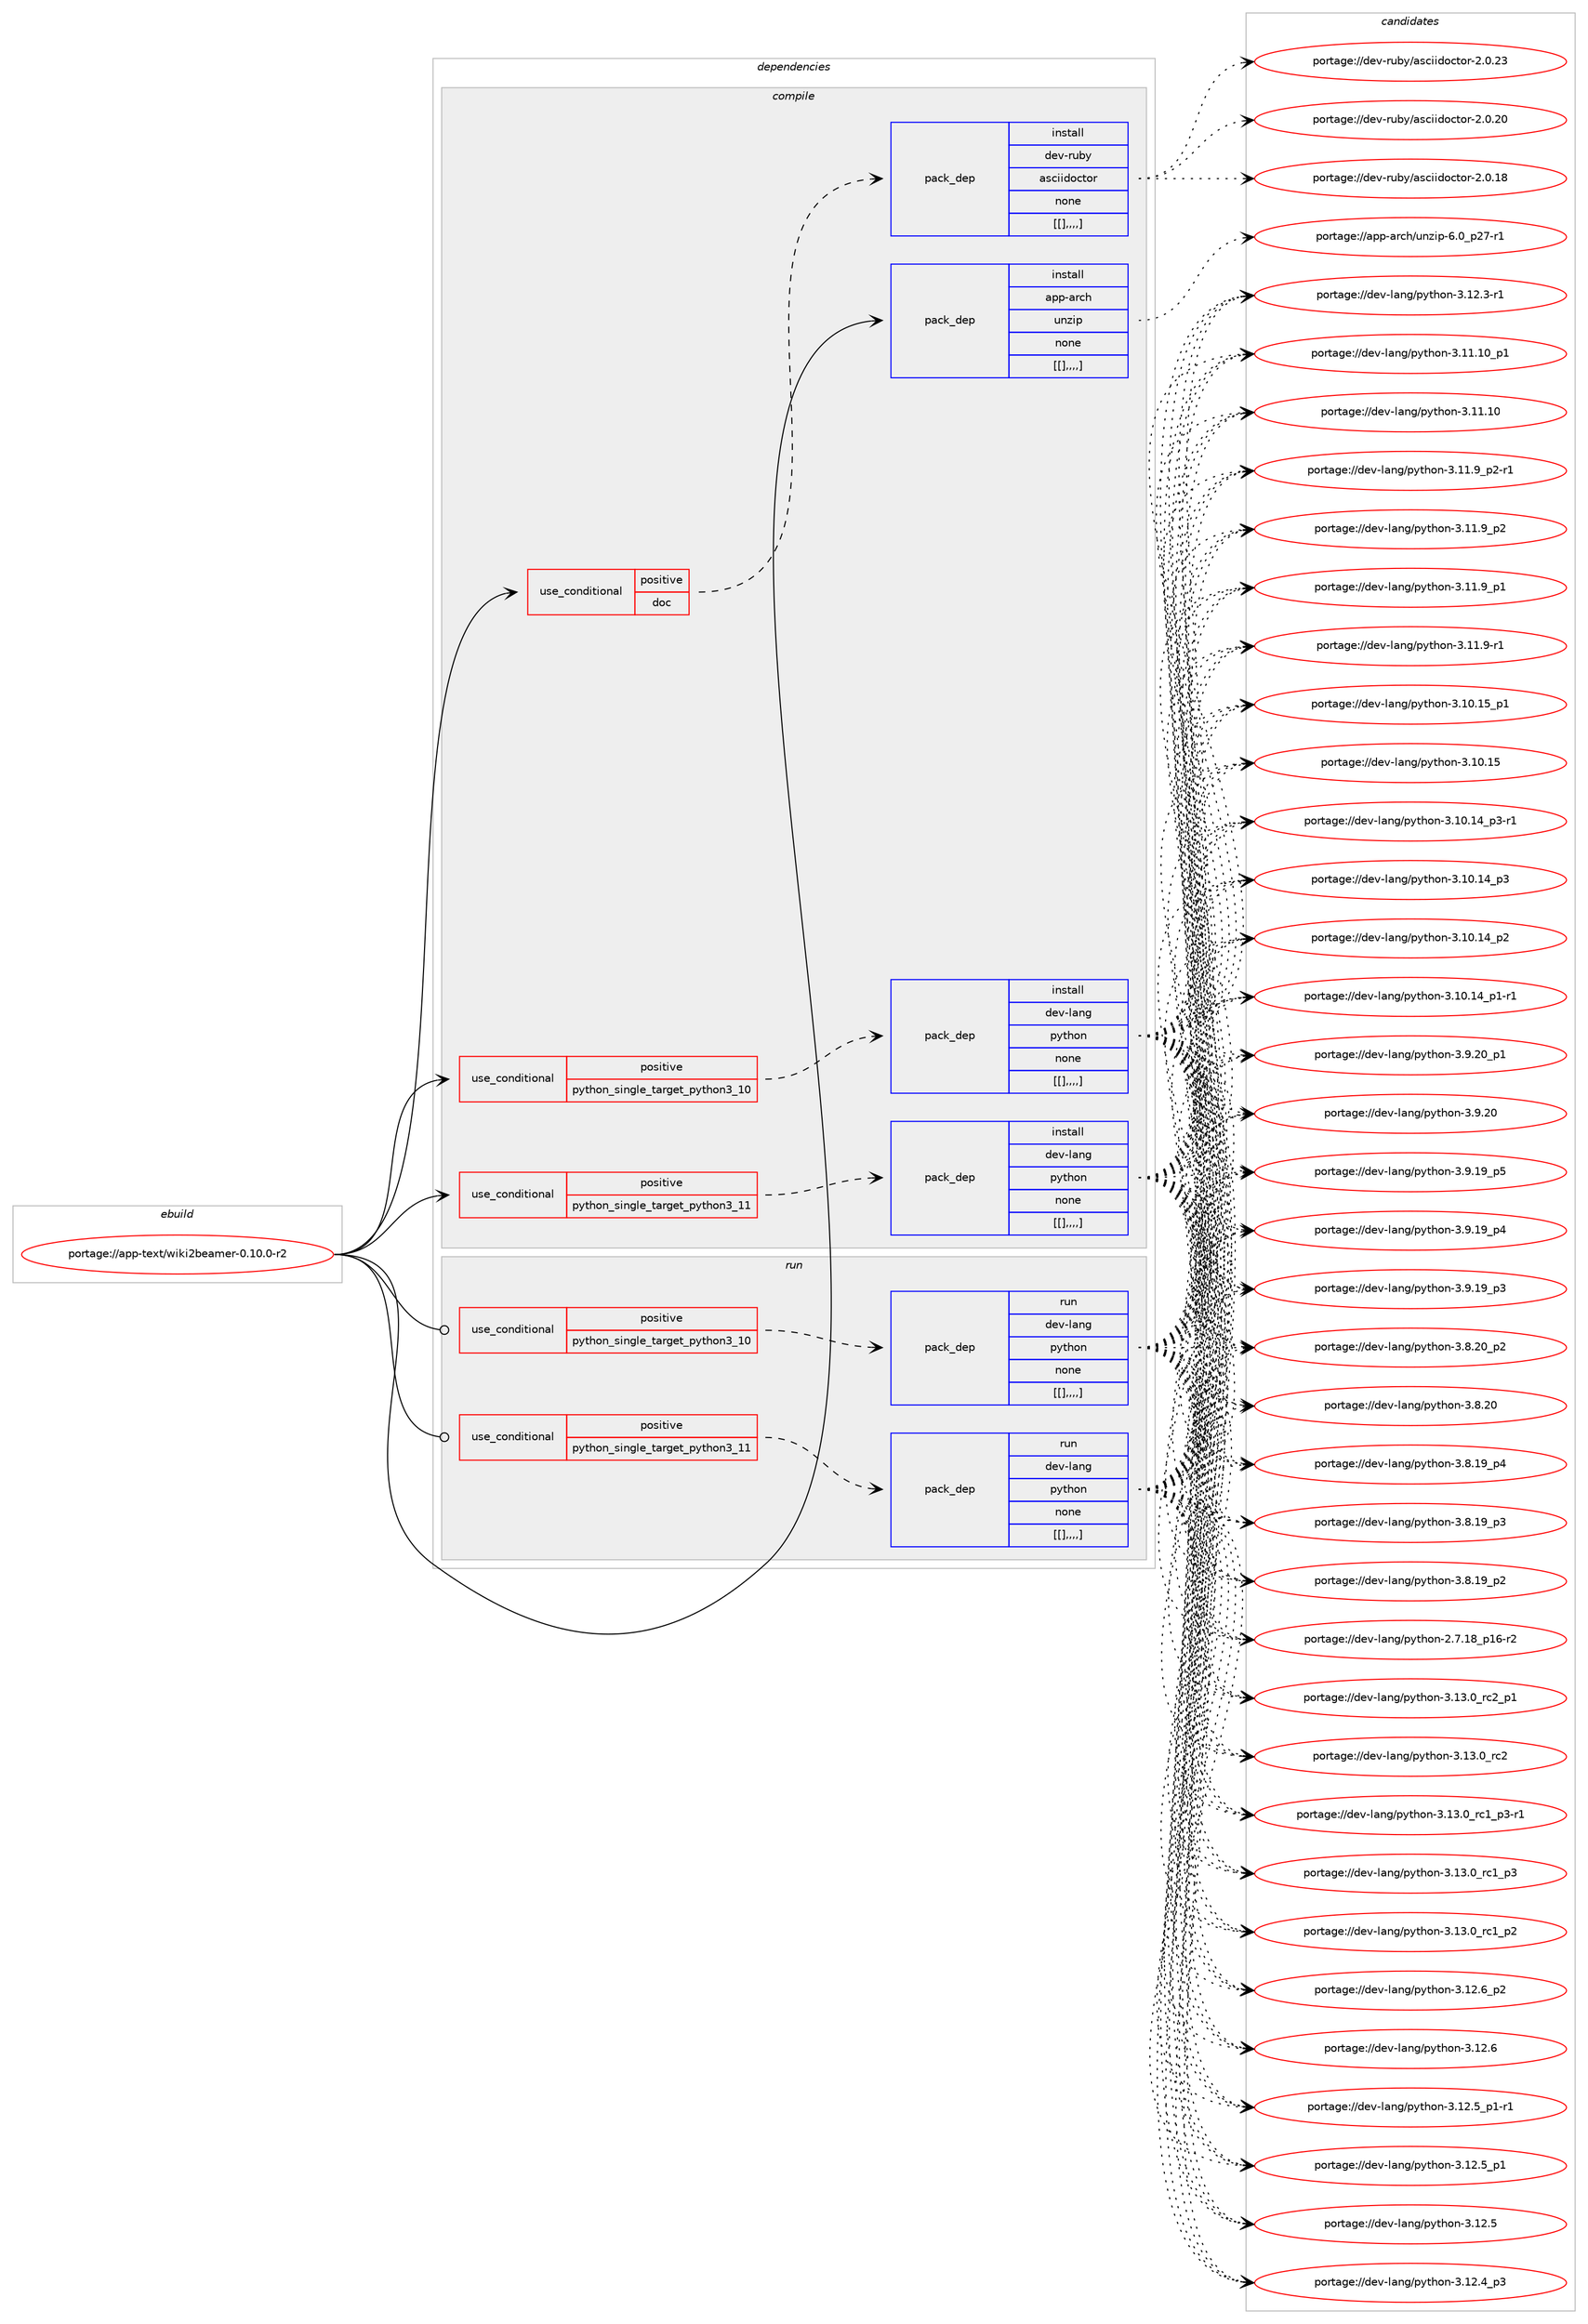 digraph prolog {

# *************
# Graph options
# *************

newrank=true;
concentrate=true;
compound=true;
graph [rankdir=LR,fontname=Helvetica,fontsize=10,ranksep=1.5];#, ranksep=2.5, nodesep=0.2];
edge  [arrowhead=vee];
node  [fontname=Helvetica,fontsize=10];

# **********
# The ebuild
# **********

subgraph cluster_leftcol {
color=gray;
label=<<i>ebuild</i>>;
id [label="portage://app-text/wiki2beamer-0.10.0-r2", color=red, width=4, href="../app-text/wiki2beamer-0.10.0-r2.svg"];
}

# ****************
# The dependencies
# ****************

subgraph cluster_midcol {
color=gray;
label=<<i>dependencies</i>>;
subgraph cluster_compile {
fillcolor="#eeeeee";
style=filled;
label=<<i>compile</i>>;
subgraph cond16424 {
dependency59726 [label=<<TABLE BORDER="0" CELLBORDER="1" CELLSPACING="0" CELLPADDING="4"><TR><TD ROWSPAN="3" CELLPADDING="10">use_conditional</TD></TR><TR><TD>positive</TD></TR><TR><TD>doc</TD></TR></TABLE>>, shape=none, color=red];
subgraph pack42797 {
dependency59727 [label=<<TABLE BORDER="0" CELLBORDER="1" CELLSPACING="0" CELLPADDING="4" WIDTH="220"><TR><TD ROWSPAN="6" CELLPADDING="30">pack_dep</TD></TR><TR><TD WIDTH="110">install</TD></TR><TR><TD>dev-ruby</TD></TR><TR><TD>asciidoctor</TD></TR><TR><TD>none</TD></TR><TR><TD>[[],,,,]</TD></TR></TABLE>>, shape=none, color=blue];
}
dependency59726:e -> dependency59727:w [weight=20,style="dashed",arrowhead="vee"];
}
id:e -> dependency59726:w [weight=20,style="solid",arrowhead="vee"];
subgraph cond16425 {
dependency59728 [label=<<TABLE BORDER="0" CELLBORDER="1" CELLSPACING="0" CELLPADDING="4"><TR><TD ROWSPAN="3" CELLPADDING="10">use_conditional</TD></TR><TR><TD>positive</TD></TR><TR><TD>python_single_target_python3_10</TD></TR></TABLE>>, shape=none, color=red];
subgraph pack42798 {
dependency59729 [label=<<TABLE BORDER="0" CELLBORDER="1" CELLSPACING="0" CELLPADDING="4" WIDTH="220"><TR><TD ROWSPAN="6" CELLPADDING="30">pack_dep</TD></TR><TR><TD WIDTH="110">install</TD></TR><TR><TD>dev-lang</TD></TR><TR><TD>python</TD></TR><TR><TD>none</TD></TR><TR><TD>[[],,,,]</TD></TR></TABLE>>, shape=none, color=blue];
}
dependency59728:e -> dependency59729:w [weight=20,style="dashed",arrowhead="vee"];
}
id:e -> dependency59728:w [weight=20,style="solid",arrowhead="vee"];
subgraph cond16426 {
dependency59730 [label=<<TABLE BORDER="0" CELLBORDER="1" CELLSPACING="0" CELLPADDING="4"><TR><TD ROWSPAN="3" CELLPADDING="10">use_conditional</TD></TR><TR><TD>positive</TD></TR><TR><TD>python_single_target_python3_11</TD></TR></TABLE>>, shape=none, color=red];
subgraph pack42799 {
dependency59731 [label=<<TABLE BORDER="0" CELLBORDER="1" CELLSPACING="0" CELLPADDING="4" WIDTH="220"><TR><TD ROWSPAN="6" CELLPADDING="30">pack_dep</TD></TR><TR><TD WIDTH="110">install</TD></TR><TR><TD>dev-lang</TD></TR><TR><TD>python</TD></TR><TR><TD>none</TD></TR><TR><TD>[[],,,,]</TD></TR></TABLE>>, shape=none, color=blue];
}
dependency59730:e -> dependency59731:w [weight=20,style="dashed",arrowhead="vee"];
}
id:e -> dependency59730:w [weight=20,style="solid",arrowhead="vee"];
subgraph pack42800 {
dependency59732 [label=<<TABLE BORDER="0" CELLBORDER="1" CELLSPACING="0" CELLPADDING="4" WIDTH="220"><TR><TD ROWSPAN="6" CELLPADDING="30">pack_dep</TD></TR><TR><TD WIDTH="110">install</TD></TR><TR><TD>app-arch</TD></TR><TR><TD>unzip</TD></TR><TR><TD>none</TD></TR><TR><TD>[[],,,,]</TD></TR></TABLE>>, shape=none, color=blue];
}
id:e -> dependency59732:w [weight=20,style="solid",arrowhead="vee"];
}
subgraph cluster_compileandrun {
fillcolor="#eeeeee";
style=filled;
label=<<i>compile and run</i>>;
}
subgraph cluster_run {
fillcolor="#eeeeee";
style=filled;
label=<<i>run</i>>;
subgraph cond16427 {
dependency59733 [label=<<TABLE BORDER="0" CELLBORDER="1" CELLSPACING="0" CELLPADDING="4"><TR><TD ROWSPAN="3" CELLPADDING="10">use_conditional</TD></TR><TR><TD>positive</TD></TR><TR><TD>python_single_target_python3_10</TD></TR></TABLE>>, shape=none, color=red];
subgraph pack42801 {
dependency59734 [label=<<TABLE BORDER="0" CELLBORDER="1" CELLSPACING="0" CELLPADDING="4" WIDTH="220"><TR><TD ROWSPAN="6" CELLPADDING="30">pack_dep</TD></TR><TR><TD WIDTH="110">run</TD></TR><TR><TD>dev-lang</TD></TR><TR><TD>python</TD></TR><TR><TD>none</TD></TR><TR><TD>[[],,,,]</TD></TR></TABLE>>, shape=none, color=blue];
}
dependency59733:e -> dependency59734:w [weight=20,style="dashed",arrowhead="vee"];
}
id:e -> dependency59733:w [weight=20,style="solid",arrowhead="odot"];
subgraph cond16428 {
dependency59735 [label=<<TABLE BORDER="0" CELLBORDER="1" CELLSPACING="0" CELLPADDING="4"><TR><TD ROWSPAN="3" CELLPADDING="10">use_conditional</TD></TR><TR><TD>positive</TD></TR><TR><TD>python_single_target_python3_11</TD></TR></TABLE>>, shape=none, color=red];
subgraph pack42802 {
dependency59736 [label=<<TABLE BORDER="0" CELLBORDER="1" CELLSPACING="0" CELLPADDING="4" WIDTH="220"><TR><TD ROWSPAN="6" CELLPADDING="30">pack_dep</TD></TR><TR><TD WIDTH="110">run</TD></TR><TR><TD>dev-lang</TD></TR><TR><TD>python</TD></TR><TR><TD>none</TD></TR><TR><TD>[[],,,,]</TD></TR></TABLE>>, shape=none, color=blue];
}
dependency59735:e -> dependency59736:w [weight=20,style="dashed",arrowhead="vee"];
}
id:e -> dependency59735:w [weight=20,style="solid",arrowhead="odot"];
}
}

# **************
# The candidates
# **************

subgraph cluster_choices {
rank=same;
color=gray;
label=<<i>candidates</i>>;

subgraph choice42797 {
color=black;
nodesep=1;
choice10010111845114117981214797115991051051001119911611111445504648465051 [label="portage://dev-ruby/asciidoctor-2.0.23", color=red, width=4,href="../dev-ruby/asciidoctor-2.0.23.svg"];
choice10010111845114117981214797115991051051001119911611111445504648465048 [label="portage://dev-ruby/asciidoctor-2.0.20", color=red, width=4,href="../dev-ruby/asciidoctor-2.0.20.svg"];
choice10010111845114117981214797115991051051001119911611111445504648464956 [label="portage://dev-ruby/asciidoctor-2.0.18", color=red, width=4,href="../dev-ruby/asciidoctor-2.0.18.svg"];
dependency59727:e -> choice10010111845114117981214797115991051051001119911611111445504648465051:w [style=dotted,weight="100"];
dependency59727:e -> choice10010111845114117981214797115991051051001119911611111445504648465048:w [style=dotted,weight="100"];
dependency59727:e -> choice10010111845114117981214797115991051051001119911611111445504648464956:w [style=dotted,weight="100"];
}
subgraph choice42798 {
color=black;
nodesep=1;
choice100101118451089711010347112121116104111110455146495146489511499509511249 [label="portage://dev-lang/python-3.13.0_rc2_p1", color=red, width=4,href="../dev-lang/python-3.13.0_rc2_p1.svg"];
choice10010111845108971101034711212111610411111045514649514648951149950 [label="portage://dev-lang/python-3.13.0_rc2", color=red, width=4,href="../dev-lang/python-3.13.0_rc2.svg"];
choice1001011184510897110103471121211161041111104551464951464895114994995112514511449 [label="portage://dev-lang/python-3.13.0_rc1_p3-r1", color=red, width=4,href="../dev-lang/python-3.13.0_rc1_p3-r1.svg"];
choice100101118451089711010347112121116104111110455146495146489511499499511251 [label="portage://dev-lang/python-3.13.0_rc1_p3", color=red, width=4,href="../dev-lang/python-3.13.0_rc1_p3.svg"];
choice100101118451089711010347112121116104111110455146495146489511499499511250 [label="portage://dev-lang/python-3.13.0_rc1_p2", color=red, width=4,href="../dev-lang/python-3.13.0_rc1_p2.svg"];
choice100101118451089711010347112121116104111110455146495046549511250 [label="portage://dev-lang/python-3.12.6_p2", color=red, width=4,href="../dev-lang/python-3.12.6_p2.svg"];
choice10010111845108971101034711212111610411111045514649504654 [label="portage://dev-lang/python-3.12.6", color=red, width=4,href="../dev-lang/python-3.12.6.svg"];
choice1001011184510897110103471121211161041111104551464950465395112494511449 [label="portage://dev-lang/python-3.12.5_p1-r1", color=red, width=4,href="../dev-lang/python-3.12.5_p1-r1.svg"];
choice100101118451089711010347112121116104111110455146495046539511249 [label="portage://dev-lang/python-3.12.5_p1", color=red, width=4,href="../dev-lang/python-3.12.5_p1.svg"];
choice10010111845108971101034711212111610411111045514649504653 [label="portage://dev-lang/python-3.12.5", color=red, width=4,href="../dev-lang/python-3.12.5.svg"];
choice100101118451089711010347112121116104111110455146495046529511251 [label="portage://dev-lang/python-3.12.4_p3", color=red, width=4,href="../dev-lang/python-3.12.4_p3.svg"];
choice100101118451089711010347112121116104111110455146495046514511449 [label="portage://dev-lang/python-3.12.3-r1", color=red, width=4,href="../dev-lang/python-3.12.3-r1.svg"];
choice10010111845108971101034711212111610411111045514649494649489511249 [label="portage://dev-lang/python-3.11.10_p1", color=red, width=4,href="../dev-lang/python-3.11.10_p1.svg"];
choice1001011184510897110103471121211161041111104551464949464948 [label="portage://dev-lang/python-3.11.10", color=red, width=4,href="../dev-lang/python-3.11.10.svg"];
choice1001011184510897110103471121211161041111104551464949465795112504511449 [label="portage://dev-lang/python-3.11.9_p2-r1", color=red, width=4,href="../dev-lang/python-3.11.9_p2-r1.svg"];
choice100101118451089711010347112121116104111110455146494946579511250 [label="portage://dev-lang/python-3.11.9_p2", color=red, width=4,href="../dev-lang/python-3.11.9_p2.svg"];
choice100101118451089711010347112121116104111110455146494946579511249 [label="portage://dev-lang/python-3.11.9_p1", color=red, width=4,href="../dev-lang/python-3.11.9_p1.svg"];
choice100101118451089711010347112121116104111110455146494946574511449 [label="portage://dev-lang/python-3.11.9-r1", color=red, width=4,href="../dev-lang/python-3.11.9-r1.svg"];
choice10010111845108971101034711212111610411111045514649484649539511249 [label="portage://dev-lang/python-3.10.15_p1", color=red, width=4,href="../dev-lang/python-3.10.15_p1.svg"];
choice1001011184510897110103471121211161041111104551464948464953 [label="portage://dev-lang/python-3.10.15", color=red, width=4,href="../dev-lang/python-3.10.15.svg"];
choice100101118451089711010347112121116104111110455146494846495295112514511449 [label="portage://dev-lang/python-3.10.14_p3-r1", color=red, width=4,href="../dev-lang/python-3.10.14_p3-r1.svg"];
choice10010111845108971101034711212111610411111045514649484649529511251 [label="portage://dev-lang/python-3.10.14_p3", color=red, width=4,href="../dev-lang/python-3.10.14_p3.svg"];
choice10010111845108971101034711212111610411111045514649484649529511250 [label="portage://dev-lang/python-3.10.14_p2", color=red, width=4,href="../dev-lang/python-3.10.14_p2.svg"];
choice100101118451089711010347112121116104111110455146494846495295112494511449 [label="portage://dev-lang/python-3.10.14_p1-r1", color=red, width=4,href="../dev-lang/python-3.10.14_p1-r1.svg"];
choice100101118451089711010347112121116104111110455146574650489511249 [label="portage://dev-lang/python-3.9.20_p1", color=red, width=4,href="../dev-lang/python-3.9.20_p1.svg"];
choice10010111845108971101034711212111610411111045514657465048 [label="portage://dev-lang/python-3.9.20", color=red, width=4,href="../dev-lang/python-3.9.20.svg"];
choice100101118451089711010347112121116104111110455146574649579511253 [label="portage://dev-lang/python-3.9.19_p5", color=red, width=4,href="../dev-lang/python-3.9.19_p5.svg"];
choice100101118451089711010347112121116104111110455146574649579511252 [label="portage://dev-lang/python-3.9.19_p4", color=red, width=4,href="../dev-lang/python-3.9.19_p4.svg"];
choice100101118451089711010347112121116104111110455146574649579511251 [label="portage://dev-lang/python-3.9.19_p3", color=red, width=4,href="../dev-lang/python-3.9.19_p3.svg"];
choice100101118451089711010347112121116104111110455146564650489511250 [label="portage://dev-lang/python-3.8.20_p2", color=red, width=4,href="../dev-lang/python-3.8.20_p2.svg"];
choice10010111845108971101034711212111610411111045514656465048 [label="portage://dev-lang/python-3.8.20", color=red, width=4,href="../dev-lang/python-3.8.20.svg"];
choice100101118451089711010347112121116104111110455146564649579511252 [label="portage://dev-lang/python-3.8.19_p4", color=red, width=4,href="../dev-lang/python-3.8.19_p4.svg"];
choice100101118451089711010347112121116104111110455146564649579511251 [label="portage://dev-lang/python-3.8.19_p3", color=red, width=4,href="../dev-lang/python-3.8.19_p3.svg"];
choice100101118451089711010347112121116104111110455146564649579511250 [label="portage://dev-lang/python-3.8.19_p2", color=red, width=4,href="../dev-lang/python-3.8.19_p2.svg"];
choice100101118451089711010347112121116104111110455046554649569511249544511450 [label="portage://dev-lang/python-2.7.18_p16-r2", color=red, width=4,href="../dev-lang/python-2.7.18_p16-r2.svg"];
dependency59729:e -> choice100101118451089711010347112121116104111110455146495146489511499509511249:w [style=dotted,weight="100"];
dependency59729:e -> choice10010111845108971101034711212111610411111045514649514648951149950:w [style=dotted,weight="100"];
dependency59729:e -> choice1001011184510897110103471121211161041111104551464951464895114994995112514511449:w [style=dotted,weight="100"];
dependency59729:e -> choice100101118451089711010347112121116104111110455146495146489511499499511251:w [style=dotted,weight="100"];
dependency59729:e -> choice100101118451089711010347112121116104111110455146495146489511499499511250:w [style=dotted,weight="100"];
dependency59729:e -> choice100101118451089711010347112121116104111110455146495046549511250:w [style=dotted,weight="100"];
dependency59729:e -> choice10010111845108971101034711212111610411111045514649504654:w [style=dotted,weight="100"];
dependency59729:e -> choice1001011184510897110103471121211161041111104551464950465395112494511449:w [style=dotted,weight="100"];
dependency59729:e -> choice100101118451089711010347112121116104111110455146495046539511249:w [style=dotted,weight="100"];
dependency59729:e -> choice10010111845108971101034711212111610411111045514649504653:w [style=dotted,weight="100"];
dependency59729:e -> choice100101118451089711010347112121116104111110455146495046529511251:w [style=dotted,weight="100"];
dependency59729:e -> choice100101118451089711010347112121116104111110455146495046514511449:w [style=dotted,weight="100"];
dependency59729:e -> choice10010111845108971101034711212111610411111045514649494649489511249:w [style=dotted,weight="100"];
dependency59729:e -> choice1001011184510897110103471121211161041111104551464949464948:w [style=dotted,weight="100"];
dependency59729:e -> choice1001011184510897110103471121211161041111104551464949465795112504511449:w [style=dotted,weight="100"];
dependency59729:e -> choice100101118451089711010347112121116104111110455146494946579511250:w [style=dotted,weight="100"];
dependency59729:e -> choice100101118451089711010347112121116104111110455146494946579511249:w [style=dotted,weight="100"];
dependency59729:e -> choice100101118451089711010347112121116104111110455146494946574511449:w [style=dotted,weight="100"];
dependency59729:e -> choice10010111845108971101034711212111610411111045514649484649539511249:w [style=dotted,weight="100"];
dependency59729:e -> choice1001011184510897110103471121211161041111104551464948464953:w [style=dotted,weight="100"];
dependency59729:e -> choice100101118451089711010347112121116104111110455146494846495295112514511449:w [style=dotted,weight="100"];
dependency59729:e -> choice10010111845108971101034711212111610411111045514649484649529511251:w [style=dotted,weight="100"];
dependency59729:e -> choice10010111845108971101034711212111610411111045514649484649529511250:w [style=dotted,weight="100"];
dependency59729:e -> choice100101118451089711010347112121116104111110455146494846495295112494511449:w [style=dotted,weight="100"];
dependency59729:e -> choice100101118451089711010347112121116104111110455146574650489511249:w [style=dotted,weight="100"];
dependency59729:e -> choice10010111845108971101034711212111610411111045514657465048:w [style=dotted,weight="100"];
dependency59729:e -> choice100101118451089711010347112121116104111110455146574649579511253:w [style=dotted,weight="100"];
dependency59729:e -> choice100101118451089711010347112121116104111110455146574649579511252:w [style=dotted,weight="100"];
dependency59729:e -> choice100101118451089711010347112121116104111110455146574649579511251:w [style=dotted,weight="100"];
dependency59729:e -> choice100101118451089711010347112121116104111110455146564650489511250:w [style=dotted,weight="100"];
dependency59729:e -> choice10010111845108971101034711212111610411111045514656465048:w [style=dotted,weight="100"];
dependency59729:e -> choice100101118451089711010347112121116104111110455146564649579511252:w [style=dotted,weight="100"];
dependency59729:e -> choice100101118451089711010347112121116104111110455146564649579511251:w [style=dotted,weight="100"];
dependency59729:e -> choice100101118451089711010347112121116104111110455146564649579511250:w [style=dotted,weight="100"];
dependency59729:e -> choice100101118451089711010347112121116104111110455046554649569511249544511450:w [style=dotted,weight="100"];
}
subgraph choice42799 {
color=black;
nodesep=1;
choice100101118451089711010347112121116104111110455146495146489511499509511249 [label="portage://dev-lang/python-3.13.0_rc2_p1", color=red, width=4,href="../dev-lang/python-3.13.0_rc2_p1.svg"];
choice10010111845108971101034711212111610411111045514649514648951149950 [label="portage://dev-lang/python-3.13.0_rc2", color=red, width=4,href="../dev-lang/python-3.13.0_rc2.svg"];
choice1001011184510897110103471121211161041111104551464951464895114994995112514511449 [label="portage://dev-lang/python-3.13.0_rc1_p3-r1", color=red, width=4,href="../dev-lang/python-3.13.0_rc1_p3-r1.svg"];
choice100101118451089711010347112121116104111110455146495146489511499499511251 [label="portage://dev-lang/python-3.13.0_rc1_p3", color=red, width=4,href="../dev-lang/python-3.13.0_rc1_p3.svg"];
choice100101118451089711010347112121116104111110455146495146489511499499511250 [label="portage://dev-lang/python-3.13.0_rc1_p2", color=red, width=4,href="../dev-lang/python-3.13.0_rc1_p2.svg"];
choice100101118451089711010347112121116104111110455146495046549511250 [label="portage://dev-lang/python-3.12.6_p2", color=red, width=4,href="../dev-lang/python-3.12.6_p2.svg"];
choice10010111845108971101034711212111610411111045514649504654 [label="portage://dev-lang/python-3.12.6", color=red, width=4,href="../dev-lang/python-3.12.6.svg"];
choice1001011184510897110103471121211161041111104551464950465395112494511449 [label="portage://dev-lang/python-3.12.5_p1-r1", color=red, width=4,href="../dev-lang/python-3.12.5_p1-r1.svg"];
choice100101118451089711010347112121116104111110455146495046539511249 [label="portage://dev-lang/python-3.12.5_p1", color=red, width=4,href="../dev-lang/python-3.12.5_p1.svg"];
choice10010111845108971101034711212111610411111045514649504653 [label="portage://dev-lang/python-3.12.5", color=red, width=4,href="../dev-lang/python-3.12.5.svg"];
choice100101118451089711010347112121116104111110455146495046529511251 [label="portage://dev-lang/python-3.12.4_p3", color=red, width=4,href="../dev-lang/python-3.12.4_p3.svg"];
choice100101118451089711010347112121116104111110455146495046514511449 [label="portage://dev-lang/python-3.12.3-r1", color=red, width=4,href="../dev-lang/python-3.12.3-r1.svg"];
choice10010111845108971101034711212111610411111045514649494649489511249 [label="portage://dev-lang/python-3.11.10_p1", color=red, width=4,href="../dev-lang/python-3.11.10_p1.svg"];
choice1001011184510897110103471121211161041111104551464949464948 [label="portage://dev-lang/python-3.11.10", color=red, width=4,href="../dev-lang/python-3.11.10.svg"];
choice1001011184510897110103471121211161041111104551464949465795112504511449 [label="portage://dev-lang/python-3.11.9_p2-r1", color=red, width=4,href="../dev-lang/python-3.11.9_p2-r1.svg"];
choice100101118451089711010347112121116104111110455146494946579511250 [label="portage://dev-lang/python-3.11.9_p2", color=red, width=4,href="../dev-lang/python-3.11.9_p2.svg"];
choice100101118451089711010347112121116104111110455146494946579511249 [label="portage://dev-lang/python-3.11.9_p1", color=red, width=4,href="../dev-lang/python-3.11.9_p1.svg"];
choice100101118451089711010347112121116104111110455146494946574511449 [label="portage://dev-lang/python-3.11.9-r1", color=red, width=4,href="../dev-lang/python-3.11.9-r1.svg"];
choice10010111845108971101034711212111610411111045514649484649539511249 [label="portage://dev-lang/python-3.10.15_p1", color=red, width=4,href="../dev-lang/python-3.10.15_p1.svg"];
choice1001011184510897110103471121211161041111104551464948464953 [label="portage://dev-lang/python-3.10.15", color=red, width=4,href="../dev-lang/python-3.10.15.svg"];
choice100101118451089711010347112121116104111110455146494846495295112514511449 [label="portage://dev-lang/python-3.10.14_p3-r1", color=red, width=4,href="../dev-lang/python-3.10.14_p3-r1.svg"];
choice10010111845108971101034711212111610411111045514649484649529511251 [label="portage://dev-lang/python-3.10.14_p3", color=red, width=4,href="../dev-lang/python-3.10.14_p3.svg"];
choice10010111845108971101034711212111610411111045514649484649529511250 [label="portage://dev-lang/python-3.10.14_p2", color=red, width=4,href="../dev-lang/python-3.10.14_p2.svg"];
choice100101118451089711010347112121116104111110455146494846495295112494511449 [label="portage://dev-lang/python-3.10.14_p1-r1", color=red, width=4,href="../dev-lang/python-3.10.14_p1-r1.svg"];
choice100101118451089711010347112121116104111110455146574650489511249 [label="portage://dev-lang/python-3.9.20_p1", color=red, width=4,href="../dev-lang/python-3.9.20_p1.svg"];
choice10010111845108971101034711212111610411111045514657465048 [label="portage://dev-lang/python-3.9.20", color=red, width=4,href="../dev-lang/python-3.9.20.svg"];
choice100101118451089711010347112121116104111110455146574649579511253 [label="portage://dev-lang/python-3.9.19_p5", color=red, width=4,href="../dev-lang/python-3.9.19_p5.svg"];
choice100101118451089711010347112121116104111110455146574649579511252 [label="portage://dev-lang/python-3.9.19_p4", color=red, width=4,href="../dev-lang/python-3.9.19_p4.svg"];
choice100101118451089711010347112121116104111110455146574649579511251 [label="portage://dev-lang/python-3.9.19_p3", color=red, width=4,href="../dev-lang/python-3.9.19_p3.svg"];
choice100101118451089711010347112121116104111110455146564650489511250 [label="portage://dev-lang/python-3.8.20_p2", color=red, width=4,href="../dev-lang/python-3.8.20_p2.svg"];
choice10010111845108971101034711212111610411111045514656465048 [label="portage://dev-lang/python-3.8.20", color=red, width=4,href="../dev-lang/python-3.8.20.svg"];
choice100101118451089711010347112121116104111110455146564649579511252 [label="portage://dev-lang/python-3.8.19_p4", color=red, width=4,href="../dev-lang/python-3.8.19_p4.svg"];
choice100101118451089711010347112121116104111110455146564649579511251 [label="portage://dev-lang/python-3.8.19_p3", color=red, width=4,href="../dev-lang/python-3.8.19_p3.svg"];
choice100101118451089711010347112121116104111110455146564649579511250 [label="portage://dev-lang/python-3.8.19_p2", color=red, width=4,href="../dev-lang/python-3.8.19_p2.svg"];
choice100101118451089711010347112121116104111110455046554649569511249544511450 [label="portage://dev-lang/python-2.7.18_p16-r2", color=red, width=4,href="../dev-lang/python-2.7.18_p16-r2.svg"];
dependency59731:e -> choice100101118451089711010347112121116104111110455146495146489511499509511249:w [style=dotted,weight="100"];
dependency59731:e -> choice10010111845108971101034711212111610411111045514649514648951149950:w [style=dotted,weight="100"];
dependency59731:e -> choice1001011184510897110103471121211161041111104551464951464895114994995112514511449:w [style=dotted,weight="100"];
dependency59731:e -> choice100101118451089711010347112121116104111110455146495146489511499499511251:w [style=dotted,weight="100"];
dependency59731:e -> choice100101118451089711010347112121116104111110455146495146489511499499511250:w [style=dotted,weight="100"];
dependency59731:e -> choice100101118451089711010347112121116104111110455146495046549511250:w [style=dotted,weight="100"];
dependency59731:e -> choice10010111845108971101034711212111610411111045514649504654:w [style=dotted,weight="100"];
dependency59731:e -> choice1001011184510897110103471121211161041111104551464950465395112494511449:w [style=dotted,weight="100"];
dependency59731:e -> choice100101118451089711010347112121116104111110455146495046539511249:w [style=dotted,weight="100"];
dependency59731:e -> choice10010111845108971101034711212111610411111045514649504653:w [style=dotted,weight="100"];
dependency59731:e -> choice100101118451089711010347112121116104111110455146495046529511251:w [style=dotted,weight="100"];
dependency59731:e -> choice100101118451089711010347112121116104111110455146495046514511449:w [style=dotted,weight="100"];
dependency59731:e -> choice10010111845108971101034711212111610411111045514649494649489511249:w [style=dotted,weight="100"];
dependency59731:e -> choice1001011184510897110103471121211161041111104551464949464948:w [style=dotted,weight="100"];
dependency59731:e -> choice1001011184510897110103471121211161041111104551464949465795112504511449:w [style=dotted,weight="100"];
dependency59731:e -> choice100101118451089711010347112121116104111110455146494946579511250:w [style=dotted,weight="100"];
dependency59731:e -> choice100101118451089711010347112121116104111110455146494946579511249:w [style=dotted,weight="100"];
dependency59731:e -> choice100101118451089711010347112121116104111110455146494946574511449:w [style=dotted,weight="100"];
dependency59731:e -> choice10010111845108971101034711212111610411111045514649484649539511249:w [style=dotted,weight="100"];
dependency59731:e -> choice1001011184510897110103471121211161041111104551464948464953:w [style=dotted,weight="100"];
dependency59731:e -> choice100101118451089711010347112121116104111110455146494846495295112514511449:w [style=dotted,weight="100"];
dependency59731:e -> choice10010111845108971101034711212111610411111045514649484649529511251:w [style=dotted,weight="100"];
dependency59731:e -> choice10010111845108971101034711212111610411111045514649484649529511250:w [style=dotted,weight="100"];
dependency59731:e -> choice100101118451089711010347112121116104111110455146494846495295112494511449:w [style=dotted,weight="100"];
dependency59731:e -> choice100101118451089711010347112121116104111110455146574650489511249:w [style=dotted,weight="100"];
dependency59731:e -> choice10010111845108971101034711212111610411111045514657465048:w [style=dotted,weight="100"];
dependency59731:e -> choice100101118451089711010347112121116104111110455146574649579511253:w [style=dotted,weight="100"];
dependency59731:e -> choice100101118451089711010347112121116104111110455146574649579511252:w [style=dotted,weight="100"];
dependency59731:e -> choice100101118451089711010347112121116104111110455146574649579511251:w [style=dotted,weight="100"];
dependency59731:e -> choice100101118451089711010347112121116104111110455146564650489511250:w [style=dotted,weight="100"];
dependency59731:e -> choice10010111845108971101034711212111610411111045514656465048:w [style=dotted,weight="100"];
dependency59731:e -> choice100101118451089711010347112121116104111110455146564649579511252:w [style=dotted,weight="100"];
dependency59731:e -> choice100101118451089711010347112121116104111110455146564649579511251:w [style=dotted,weight="100"];
dependency59731:e -> choice100101118451089711010347112121116104111110455146564649579511250:w [style=dotted,weight="100"];
dependency59731:e -> choice100101118451089711010347112121116104111110455046554649569511249544511450:w [style=dotted,weight="100"];
}
subgraph choice42800 {
color=black;
nodesep=1;
choice9711211245971149910447117110122105112455446489511250554511449 [label="portage://app-arch/unzip-6.0_p27-r1", color=red, width=4,href="../app-arch/unzip-6.0_p27-r1.svg"];
dependency59732:e -> choice9711211245971149910447117110122105112455446489511250554511449:w [style=dotted,weight="100"];
}
subgraph choice42801 {
color=black;
nodesep=1;
choice100101118451089711010347112121116104111110455146495146489511499509511249 [label="portage://dev-lang/python-3.13.0_rc2_p1", color=red, width=4,href="../dev-lang/python-3.13.0_rc2_p1.svg"];
choice10010111845108971101034711212111610411111045514649514648951149950 [label="portage://dev-lang/python-3.13.0_rc2", color=red, width=4,href="../dev-lang/python-3.13.0_rc2.svg"];
choice1001011184510897110103471121211161041111104551464951464895114994995112514511449 [label="portage://dev-lang/python-3.13.0_rc1_p3-r1", color=red, width=4,href="../dev-lang/python-3.13.0_rc1_p3-r1.svg"];
choice100101118451089711010347112121116104111110455146495146489511499499511251 [label="portage://dev-lang/python-3.13.0_rc1_p3", color=red, width=4,href="../dev-lang/python-3.13.0_rc1_p3.svg"];
choice100101118451089711010347112121116104111110455146495146489511499499511250 [label="portage://dev-lang/python-3.13.0_rc1_p2", color=red, width=4,href="../dev-lang/python-3.13.0_rc1_p2.svg"];
choice100101118451089711010347112121116104111110455146495046549511250 [label="portage://dev-lang/python-3.12.6_p2", color=red, width=4,href="../dev-lang/python-3.12.6_p2.svg"];
choice10010111845108971101034711212111610411111045514649504654 [label="portage://dev-lang/python-3.12.6", color=red, width=4,href="../dev-lang/python-3.12.6.svg"];
choice1001011184510897110103471121211161041111104551464950465395112494511449 [label="portage://dev-lang/python-3.12.5_p1-r1", color=red, width=4,href="../dev-lang/python-3.12.5_p1-r1.svg"];
choice100101118451089711010347112121116104111110455146495046539511249 [label="portage://dev-lang/python-3.12.5_p1", color=red, width=4,href="../dev-lang/python-3.12.5_p1.svg"];
choice10010111845108971101034711212111610411111045514649504653 [label="portage://dev-lang/python-3.12.5", color=red, width=4,href="../dev-lang/python-3.12.5.svg"];
choice100101118451089711010347112121116104111110455146495046529511251 [label="portage://dev-lang/python-3.12.4_p3", color=red, width=4,href="../dev-lang/python-3.12.4_p3.svg"];
choice100101118451089711010347112121116104111110455146495046514511449 [label="portage://dev-lang/python-3.12.3-r1", color=red, width=4,href="../dev-lang/python-3.12.3-r1.svg"];
choice10010111845108971101034711212111610411111045514649494649489511249 [label="portage://dev-lang/python-3.11.10_p1", color=red, width=4,href="../dev-lang/python-3.11.10_p1.svg"];
choice1001011184510897110103471121211161041111104551464949464948 [label="portage://dev-lang/python-3.11.10", color=red, width=4,href="../dev-lang/python-3.11.10.svg"];
choice1001011184510897110103471121211161041111104551464949465795112504511449 [label="portage://dev-lang/python-3.11.9_p2-r1", color=red, width=4,href="../dev-lang/python-3.11.9_p2-r1.svg"];
choice100101118451089711010347112121116104111110455146494946579511250 [label="portage://dev-lang/python-3.11.9_p2", color=red, width=4,href="../dev-lang/python-3.11.9_p2.svg"];
choice100101118451089711010347112121116104111110455146494946579511249 [label="portage://dev-lang/python-3.11.9_p1", color=red, width=4,href="../dev-lang/python-3.11.9_p1.svg"];
choice100101118451089711010347112121116104111110455146494946574511449 [label="portage://dev-lang/python-3.11.9-r1", color=red, width=4,href="../dev-lang/python-3.11.9-r1.svg"];
choice10010111845108971101034711212111610411111045514649484649539511249 [label="portage://dev-lang/python-3.10.15_p1", color=red, width=4,href="../dev-lang/python-3.10.15_p1.svg"];
choice1001011184510897110103471121211161041111104551464948464953 [label="portage://dev-lang/python-3.10.15", color=red, width=4,href="../dev-lang/python-3.10.15.svg"];
choice100101118451089711010347112121116104111110455146494846495295112514511449 [label="portage://dev-lang/python-3.10.14_p3-r1", color=red, width=4,href="../dev-lang/python-3.10.14_p3-r1.svg"];
choice10010111845108971101034711212111610411111045514649484649529511251 [label="portage://dev-lang/python-3.10.14_p3", color=red, width=4,href="../dev-lang/python-3.10.14_p3.svg"];
choice10010111845108971101034711212111610411111045514649484649529511250 [label="portage://dev-lang/python-3.10.14_p2", color=red, width=4,href="../dev-lang/python-3.10.14_p2.svg"];
choice100101118451089711010347112121116104111110455146494846495295112494511449 [label="portage://dev-lang/python-3.10.14_p1-r1", color=red, width=4,href="../dev-lang/python-3.10.14_p1-r1.svg"];
choice100101118451089711010347112121116104111110455146574650489511249 [label="portage://dev-lang/python-3.9.20_p1", color=red, width=4,href="../dev-lang/python-3.9.20_p1.svg"];
choice10010111845108971101034711212111610411111045514657465048 [label="portage://dev-lang/python-3.9.20", color=red, width=4,href="../dev-lang/python-3.9.20.svg"];
choice100101118451089711010347112121116104111110455146574649579511253 [label="portage://dev-lang/python-3.9.19_p5", color=red, width=4,href="../dev-lang/python-3.9.19_p5.svg"];
choice100101118451089711010347112121116104111110455146574649579511252 [label="portage://dev-lang/python-3.9.19_p4", color=red, width=4,href="../dev-lang/python-3.9.19_p4.svg"];
choice100101118451089711010347112121116104111110455146574649579511251 [label="portage://dev-lang/python-3.9.19_p3", color=red, width=4,href="../dev-lang/python-3.9.19_p3.svg"];
choice100101118451089711010347112121116104111110455146564650489511250 [label="portage://dev-lang/python-3.8.20_p2", color=red, width=4,href="../dev-lang/python-3.8.20_p2.svg"];
choice10010111845108971101034711212111610411111045514656465048 [label="portage://dev-lang/python-3.8.20", color=red, width=4,href="../dev-lang/python-3.8.20.svg"];
choice100101118451089711010347112121116104111110455146564649579511252 [label="portage://dev-lang/python-3.8.19_p4", color=red, width=4,href="../dev-lang/python-3.8.19_p4.svg"];
choice100101118451089711010347112121116104111110455146564649579511251 [label="portage://dev-lang/python-3.8.19_p3", color=red, width=4,href="../dev-lang/python-3.8.19_p3.svg"];
choice100101118451089711010347112121116104111110455146564649579511250 [label="portage://dev-lang/python-3.8.19_p2", color=red, width=4,href="../dev-lang/python-3.8.19_p2.svg"];
choice100101118451089711010347112121116104111110455046554649569511249544511450 [label="portage://dev-lang/python-2.7.18_p16-r2", color=red, width=4,href="../dev-lang/python-2.7.18_p16-r2.svg"];
dependency59734:e -> choice100101118451089711010347112121116104111110455146495146489511499509511249:w [style=dotted,weight="100"];
dependency59734:e -> choice10010111845108971101034711212111610411111045514649514648951149950:w [style=dotted,weight="100"];
dependency59734:e -> choice1001011184510897110103471121211161041111104551464951464895114994995112514511449:w [style=dotted,weight="100"];
dependency59734:e -> choice100101118451089711010347112121116104111110455146495146489511499499511251:w [style=dotted,weight="100"];
dependency59734:e -> choice100101118451089711010347112121116104111110455146495146489511499499511250:w [style=dotted,weight="100"];
dependency59734:e -> choice100101118451089711010347112121116104111110455146495046549511250:w [style=dotted,weight="100"];
dependency59734:e -> choice10010111845108971101034711212111610411111045514649504654:w [style=dotted,weight="100"];
dependency59734:e -> choice1001011184510897110103471121211161041111104551464950465395112494511449:w [style=dotted,weight="100"];
dependency59734:e -> choice100101118451089711010347112121116104111110455146495046539511249:w [style=dotted,weight="100"];
dependency59734:e -> choice10010111845108971101034711212111610411111045514649504653:w [style=dotted,weight="100"];
dependency59734:e -> choice100101118451089711010347112121116104111110455146495046529511251:w [style=dotted,weight="100"];
dependency59734:e -> choice100101118451089711010347112121116104111110455146495046514511449:w [style=dotted,weight="100"];
dependency59734:e -> choice10010111845108971101034711212111610411111045514649494649489511249:w [style=dotted,weight="100"];
dependency59734:e -> choice1001011184510897110103471121211161041111104551464949464948:w [style=dotted,weight="100"];
dependency59734:e -> choice1001011184510897110103471121211161041111104551464949465795112504511449:w [style=dotted,weight="100"];
dependency59734:e -> choice100101118451089711010347112121116104111110455146494946579511250:w [style=dotted,weight="100"];
dependency59734:e -> choice100101118451089711010347112121116104111110455146494946579511249:w [style=dotted,weight="100"];
dependency59734:e -> choice100101118451089711010347112121116104111110455146494946574511449:w [style=dotted,weight="100"];
dependency59734:e -> choice10010111845108971101034711212111610411111045514649484649539511249:w [style=dotted,weight="100"];
dependency59734:e -> choice1001011184510897110103471121211161041111104551464948464953:w [style=dotted,weight="100"];
dependency59734:e -> choice100101118451089711010347112121116104111110455146494846495295112514511449:w [style=dotted,weight="100"];
dependency59734:e -> choice10010111845108971101034711212111610411111045514649484649529511251:w [style=dotted,weight="100"];
dependency59734:e -> choice10010111845108971101034711212111610411111045514649484649529511250:w [style=dotted,weight="100"];
dependency59734:e -> choice100101118451089711010347112121116104111110455146494846495295112494511449:w [style=dotted,weight="100"];
dependency59734:e -> choice100101118451089711010347112121116104111110455146574650489511249:w [style=dotted,weight="100"];
dependency59734:e -> choice10010111845108971101034711212111610411111045514657465048:w [style=dotted,weight="100"];
dependency59734:e -> choice100101118451089711010347112121116104111110455146574649579511253:w [style=dotted,weight="100"];
dependency59734:e -> choice100101118451089711010347112121116104111110455146574649579511252:w [style=dotted,weight="100"];
dependency59734:e -> choice100101118451089711010347112121116104111110455146574649579511251:w [style=dotted,weight="100"];
dependency59734:e -> choice100101118451089711010347112121116104111110455146564650489511250:w [style=dotted,weight="100"];
dependency59734:e -> choice10010111845108971101034711212111610411111045514656465048:w [style=dotted,weight="100"];
dependency59734:e -> choice100101118451089711010347112121116104111110455146564649579511252:w [style=dotted,weight="100"];
dependency59734:e -> choice100101118451089711010347112121116104111110455146564649579511251:w [style=dotted,weight="100"];
dependency59734:e -> choice100101118451089711010347112121116104111110455146564649579511250:w [style=dotted,weight="100"];
dependency59734:e -> choice100101118451089711010347112121116104111110455046554649569511249544511450:w [style=dotted,weight="100"];
}
subgraph choice42802 {
color=black;
nodesep=1;
choice100101118451089711010347112121116104111110455146495146489511499509511249 [label="portage://dev-lang/python-3.13.0_rc2_p1", color=red, width=4,href="../dev-lang/python-3.13.0_rc2_p1.svg"];
choice10010111845108971101034711212111610411111045514649514648951149950 [label="portage://dev-lang/python-3.13.0_rc2", color=red, width=4,href="../dev-lang/python-3.13.0_rc2.svg"];
choice1001011184510897110103471121211161041111104551464951464895114994995112514511449 [label="portage://dev-lang/python-3.13.0_rc1_p3-r1", color=red, width=4,href="../dev-lang/python-3.13.0_rc1_p3-r1.svg"];
choice100101118451089711010347112121116104111110455146495146489511499499511251 [label="portage://dev-lang/python-3.13.0_rc1_p3", color=red, width=4,href="../dev-lang/python-3.13.0_rc1_p3.svg"];
choice100101118451089711010347112121116104111110455146495146489511499499511250 [label="portage://dev-lang/python-3.13.0_rc1_p2", color=red, width=4,href="../dev-lang/python-3.13.0_rc1_p2.svg"];
choice100101118451089711010347112121116104111110455146495046549511250 [label="portage://dev-lang/python-3.12.6_p2", color=red, width=4,href="../dev-lang/python-3.12.6_p2.svg"];
choice10010111845108971101034711212111610411111045514649504654 [label="portage://dev-lang/python-3.12.6", color=red, width=4,href="../dev-lang/python-3.12.6.svg"];
choice1001011184510897110103471121211161041111104551464950465395112494511449 [label="portage://dev-lang/python-3.12.5_p1-r1", color=red, width=4,href="../dev-lang/python-3.12.5_p1-r1.svg"];
choice100101118451089711010347112121116104111110455146495046539511249 [label="portage://dev-lang/python-3.12.5_p1", color=red, width=4,href="../dev-lang/python-3.12.5_p1.svg"];
choice10010111845108971101034711212111610411111045514649504653 [label="portage://dev-lang/python-3.12.5", color=red, width=4,href="../dev-lang/python-3.12.5.svg"];
choice100101118451089711010347112121116104111110455146495046529511251 [label="portage://dev-lang/python-3.12.4_p3", color=red, width=4,href="../dev-lang/python-3.12.4_p3.svg"];
choice100101118451089711010347112121116104111110455146495046514511449 [label="portage://dev-lang/python-3.12.3-r1", color=red, width=4,href="../dev-lang/python-3.12.3-r1.svg"];
choice10010111845108971101034711212111610411111045514649494649489511249 [label="portage://dev-lang/python-3.11.10_p1", color=red, width=4,href="../dev-lang/python-3.11.10_p1.svg"];
choice1001011184510897110103471121211161041111104551464949464948 [label="portage://dev-lang/python-3.11.10", color=red, width=4,href="../dev-lang/python-3.11.10.svg"];
choice1001011184510897110103471121211161041111104551464949465795112504511449 [label="portage://dev-lang/python-3.11.9_p2-r1", color=red, width=4,href="../dev-lang/python-3.11.9_p2-r1.svg"];
choice100101118451089711010347112121116104111110455146494946579511250 [label="portage://dev-lang/python-3.11.9_p2", color=red, width=4,href="../dev-lang/python-3.11.9_p2.svg"];
choice100101118451089711010347112121116104111110455146494946579511249 [label="portage://dev-lang/python-3.11.9_p1", color=red, width=4,href="../dev-lang/python-3.11.9_p1.svg"];
choice100101118451089711010347112121116104111110455146494946574511449 [label="portage://dev-lang/python-3.11.9-r1", color=red, width=4,href="../dev-lang/python-3.11.9-r1.svg"];
choice10010111845108971101034711212111610411111045514649484649539511249 [label="portage://dev-lang/python-3.10.15_p1", color=red, width=4,href="../dev-lang/python-3.10.15_p1.svg"];
choice1001011184510897110103471121211161041111104551464948464953 [label="portage://dev-lang/python-3.10.15", color=red, width=4,href="../dev-lang/python-3.10.15.svg"];
choice100101118451089711010347112121116104111110455146494846495295112514511449 [label="portage://dev-lang/python-3.10.14_p3-r1", color=red, width=4,href="../dev-lang/python-3.10.14_p3-r1.svg"];
choice10010111845108971101034711212111610411111045514649484649529511251 [label="portage://dev-lang/python-3.10.14_p3", color=red, width=4,href="../dev-lang/python-3.10.14_p3.svg"];
choice10010111845108971101034711212111610411111045514649484649529511250 [label="portage://dev-lang/python-3.10.14_p2", color=red, width=4,href="../dev-lang/python-3.10.14_p2.svg"];
choice100101118451089711010347112121116104111110455146494846495295112494511449 [label="portage://dev-lang/python-3.10.14_p1-r1", color=red, width=4,href="../dev-lang/python-3.10.14_p1-r1.svg"];
choice100101118451089711010347112121116104111110455146574650489511249 [label="portage://dev-lang/python-3.9.20_p1", color=red, width=4,href="../dev-lang/python-3.9.20_p1.svg"];
choice10010111845108971101034711212111610411111045514657465048 [label="portage://dev-lang/python-3.9.20", color=red, width=4,href="../dev-lang/python-3.9.20.svg"];
choice100101118451089711010347112121116104111110455146574649579511253 [label="portage://dev-lang/python-3.9.19_p5", color=red, width=4,href="../dev-lang/python-3.9.19_p5.svg"];
choice100101118451089711010347112121116104111110455146574649579511252 [label="portage://dev-lang/python-3.9.19_p4", color=red, width=4,href="../dev-lang/python-3.9.19_p4.svg"];
choice100101118451089711010347112121116104111110455146574649579511251 [label="portage://dev-lang/python-3.9.19_p3", color=red, width=4,href="../dev-lang/python-3.9.19_p3.svg"];
choice100101118451089711010347112121116104111110455146564650489511250 [label="portage://dev-lang/python-3.8.20_p2", color=red, width=4,href="../dev-lang/python-3.8.20_p2.svg"];
choice10010111845108971101034711212111610411111045514656465048 [label="portage://dev-lang/python-3.8.20", color=red, width=4,href="../dev-lang/python-3.8.20.svg"];
choice100101118451089711010347112121116104111110455146564649579511252 [label="portage://dev-lang/python-3.8.19_p4", color=red, width=4,href="../dev-lang/python-3.8.19_p4.svg"];
choice100101118451089711010347112121116104111110455146564649579511251 [label="portage://dev-lang/python-3.8.19_p3", color=red, width=4,href="../dev-lang/python-3.8.19_p3.svg"];
choice100101118451089711010347112121116104111110455146564649579511250 [label="portage://dev-lang/python-3.8.19_p2", color=red, width=4,href="../dev-lang/python-3.8.19_p2.svg"];
choice100101118451089711010347112121116104111110455046554649569511249544511450 [label="portage://dev-lang/python-2.7.18_p16-r2", color=red, width=4,href="../dev-lang/python-2.7.18_p16-r2.svg"];
dependency59736:e -> choice100101118451089711010347112121116104111110455146495146489511499509511249:w [style=dotted,weight="100"];
dependency59736:e -> choice10010111845108971101034711212111610411111045514649514648951149950:w [style=dotted,weight="100"];
dependency59736:e -> choice1001011184510897110103471121211161041111104551464951464895114994995112514511449:w [style=dotted,weight="100"];
dependency59736:e -> choice100101118451089711010347112121116104111110455146495146489511499499511251:w [style=dotted,weight="100"];
dependency59736:e -> choice100101118451089711010347112121116104111110455146495146489511499499511250:w [style=dotted,weight="100"];
dependency59736:e -> choice100101118451089711010347112121116104111110455146495046549511250:w [style=dotted,weight="100"];
dependency59736:e -> choice10010111845108971101034711212111610411111045514649504654:w [style=dotted,weight="100"];
dependency59736:e -> choice1001011184510897110103471121211161041111104551464950465395112494511449:w [style=dotted,weight="100"];
dependency59736:e -> choice100101118451089711010347112121116104111110455146495046539511249:w [style=dotted,weight="100"];
dependency59736:e -> choice10010111845108971101034711212111610411111045514649504653:w [style=dotted,weight="100"];
dependency59736:e -> choice100101118451089711010347112121116104111110455146495046529511251:w [style=dotted,weight="100"];
dependency59736:e -> choice100101118451089711010347112121116104111110455146495046514511449:w [style=dotted,weight="100"];
dependency59736:e -> choice10010111845108971101034711212111610411111045514649494649489511249:w [style=dotted,weight="100"];
dependency59736:e -> choice1001011184510897110103471121211161041111104551464949464948:w [style=dotted,weight="100"];
dependency59736:e -> choice1001011184510897110103471121211161041111104551464949465795112504511449:w [style=dotted,weight="100"];
dependency59736:e -> choice100101118451089711010347112121116104111110455146494946579511250:w [style=dotted,weight="100"];
dependency59736:e -> choice100101118451089711010347112121116104111110455146494946579511249:w [style=dotted,weight="100"];
dependency59736:e -> choice100101118451089711010347112121116104111110455146494946574511449:w [style=dotted,weight="100"];
dependency59736:e -> choice10010111845108971101034711212111610411111045514649484649539511249:w [style=dotted,weight="100"];
dependency59736:e -> choice1001011184510897110103471121211161041111104551464948464953:w [style=dotted,weight="100"];
dependency59736:e -> choice100101118451089711010347112121116104111110455146494846495295112514511449:w [style=dotted,weight="100"];
dependency59736:e -> choice10010111845108971101034711212111610411111045514649484649529511251:w [style=dotted,weight="100"];
dependency59736:e -> choice10010111845108971101034711212111610411111045514649484649529511250:w [style=dotted,weight="100"];
dependency59736:e -> choice100101118451089711010347112121116104111110455146494846495295112494511449:w [style=dotted,weight="100"];
dependency59736:e -> choice100101118451089711010347112121116104111110455146574650489511249:w [style=dotted,weight="100"];
dependency59736:e -> choice10010111845108971101034711212111610411111045514657465048:w [style=dotted,weight="100"];
dependency59736:e -> choice100101118451089711010347112121116104111110455146574649579511253:w [style=dotted,weight="100"];
dependency59736:e -> choice100101118451089711010347112121116104111110455146574649579511252:w [style=dotted,weight="100"];
dependency59736:e -> choice100101118451089711010347112121116104111110455146574649579511251:w [style=dotted,weight="100"];
dependency59736:e -> choice100101118451089711010347112121116104111110455146564650489511250:w [style=dotted,weight="100"];
dependency59736:e -> choice10010111845108971101034711212111610411111045514656465048:w [style=dotted,weight="100"];
dependency59736:e -> choice100101118451089711010347112121116104111110455146564649579511252:w [style=dotted,weight="100"];
dependency59736:e -> choice100101118451089711010347112121116104111110455146564649579511251:w [style=dotted,weight="100"];
dependency59736:e -> choice100101118451089711010347112121116104111110455146564649579511250:w [style=dotted,weight="100"];
dependency59736:e -> choice100101118451089711010347112121116104111110455046554649569511249544511450:w [style=dotted,weight="100"];
}
}

}
